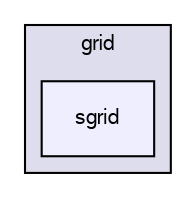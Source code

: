 digraph G {
  compound=true
  node [ fontsize=10, fontname="FreeSans"];
  edge [ labelfontsize=9, labelfontname="FreeSans"];
  subgraph clusterdir_5edca94048dae04696b7e65d07cd8e9c {
    graph [ bgcolor="#ddddee", pencolor="black", label="grid" fontname="FreeSans", fontsize=10, URL="dir_5edca94048dae04696b7e65d07cd8e9c.html"]
  dir_3158ae70673e904576780b897adce6a3 [shape=box, label="sgrid", style="filled", fillcolor="#eeeeff", pencolor="black", URL="dir_3158ae70673e904576780b897adce6a3.html"];
  }
}
